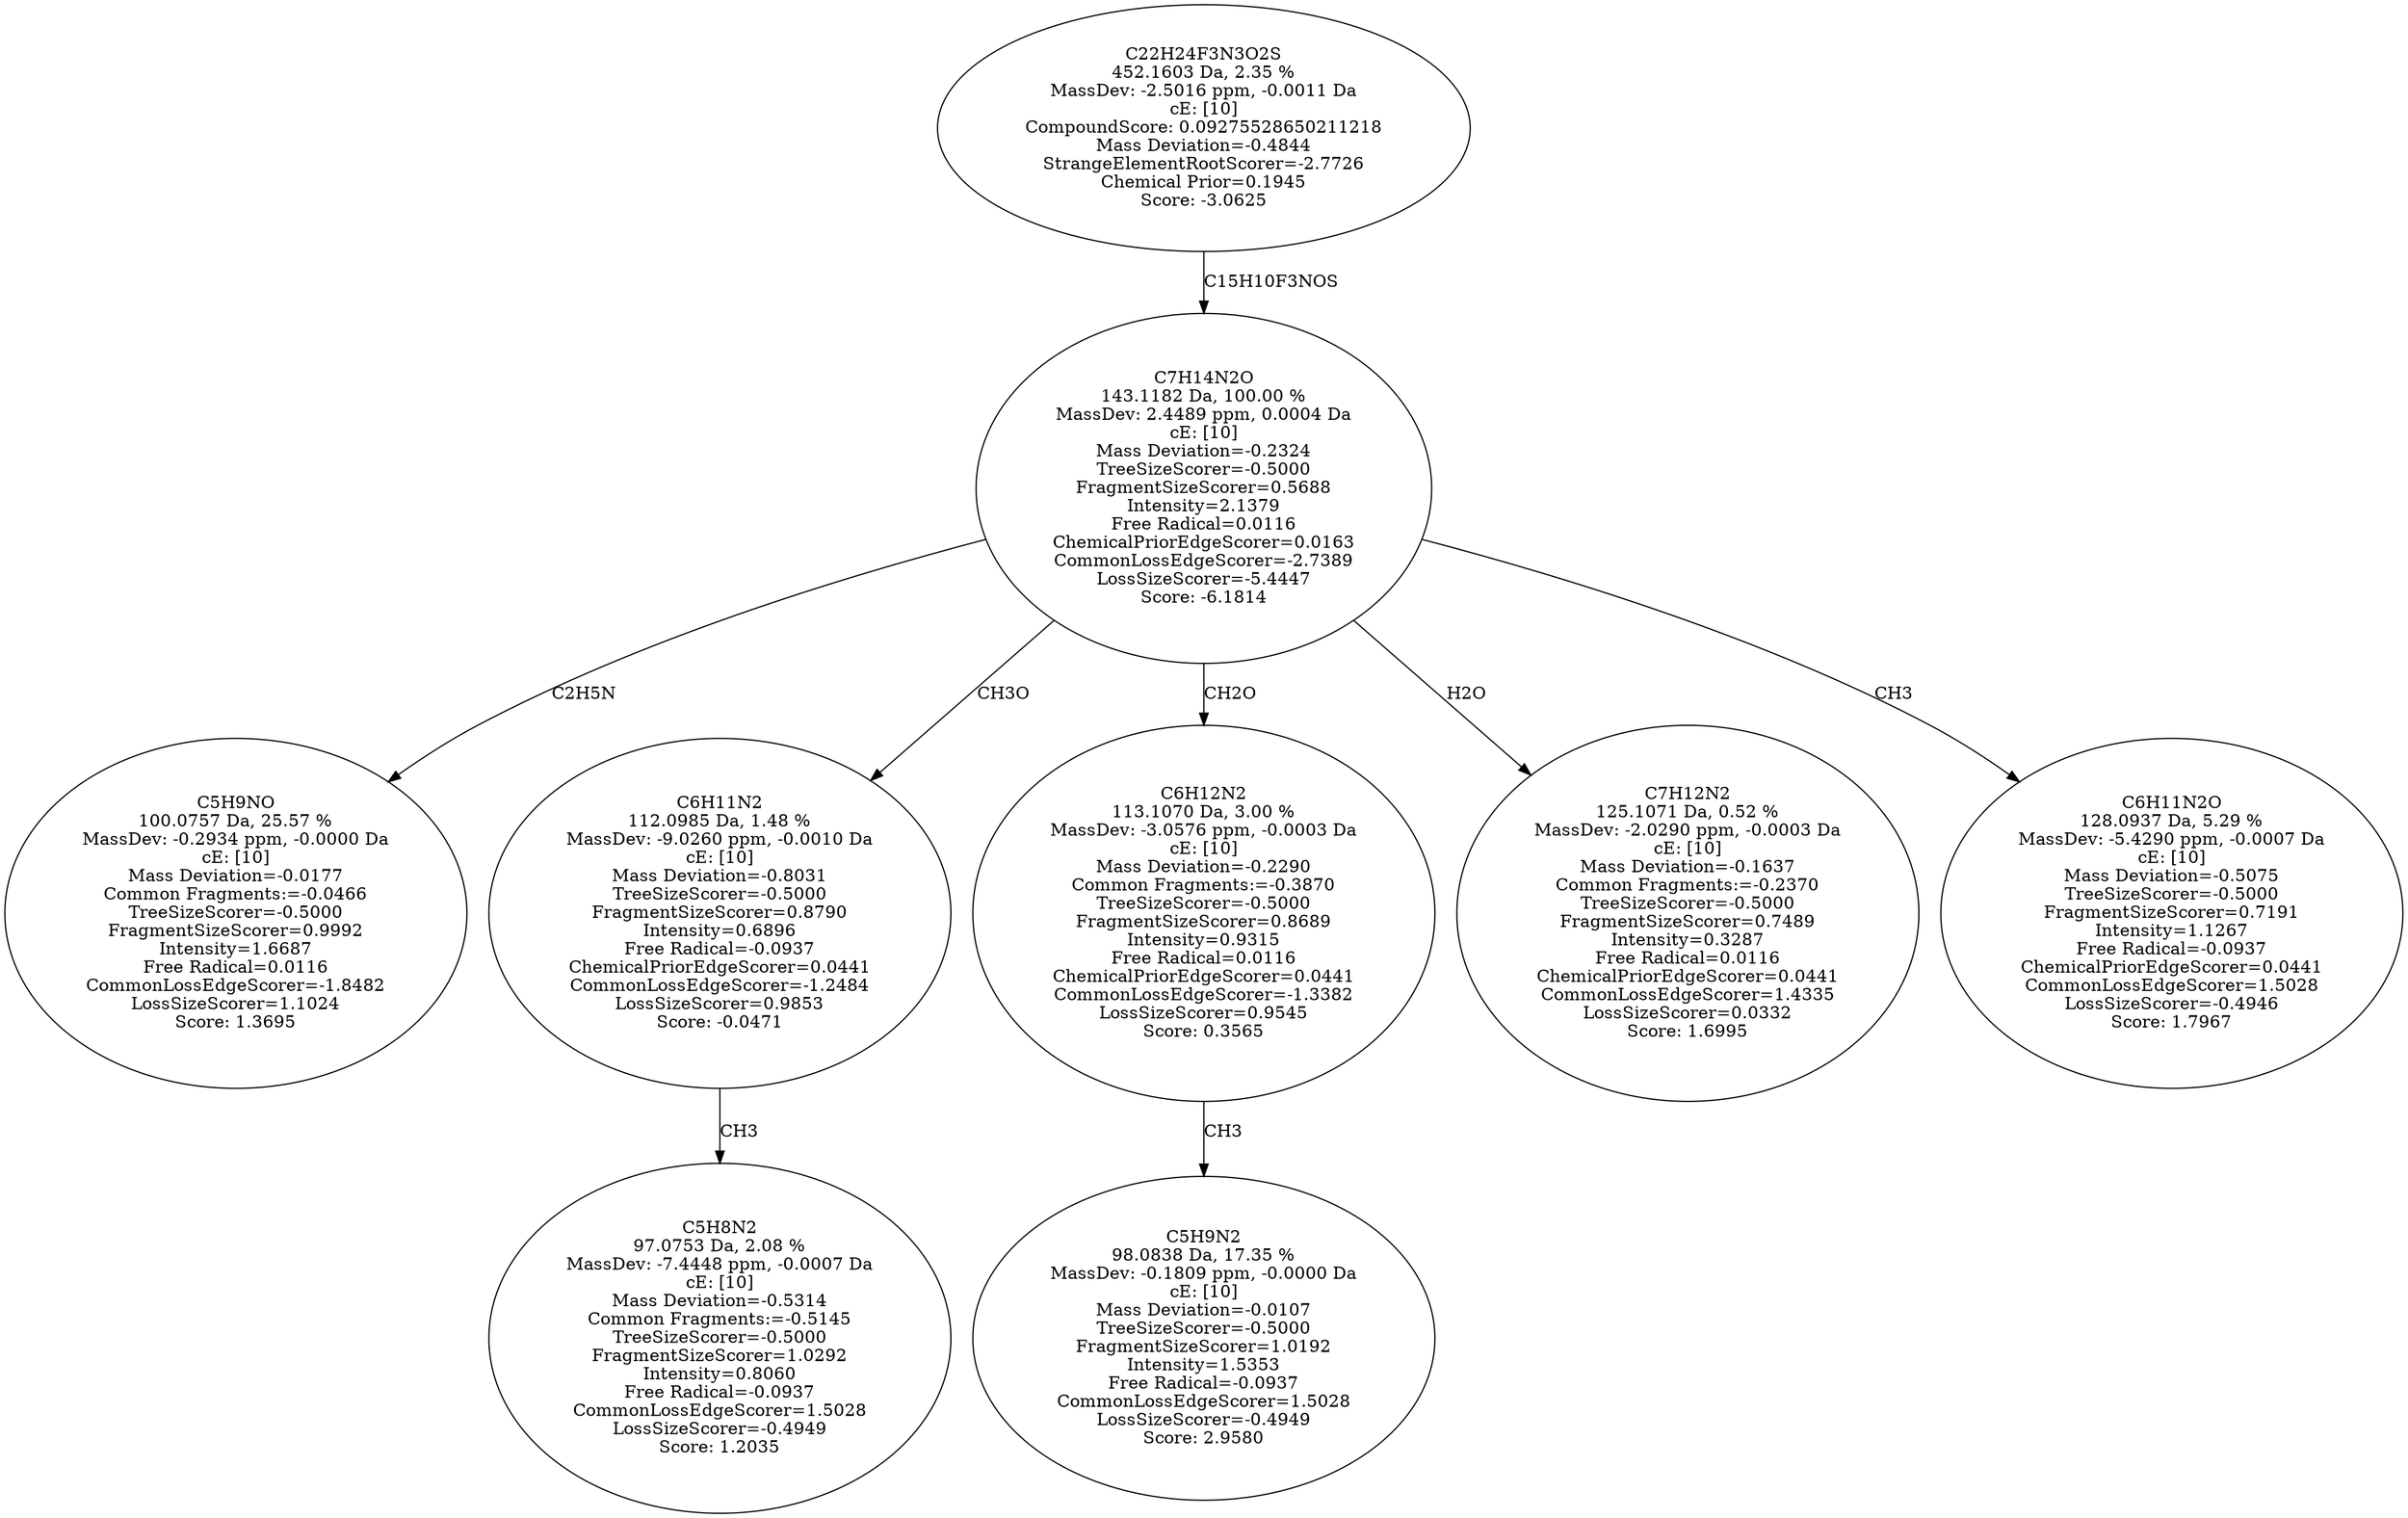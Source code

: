 strict digraph {
v1 [label="C5H9NO\n100.0757 Da, 25.57 %\nMassDev: -0.2934 ppm, -0.0000 Da\ncE: [10]\nMass Deviation=-0.0177\nCommon Fragments:=-0.0466\nTreeSizeScorer=-0.5000\nFragmentSizeScorer=0.9992\nIntensity=1.6687\nFree Radical=0.0116\nCommonLossEdgeScorer=-1.8482\nLossSizeScorer=1.1024\nScore: 1.3695"];
v2 [label="C5H8N2\n97.0753 Da, 2.08 %\nMassDev: -7.4448 ppm, -0.0007 Da\ncE: [10]\nMass Deviation=-0.5314\nCommon Fragments:=-0.5145\nTreeSizeScorer=-0.5000\nFragmentSizeScorer=1.0292\nIntensity=0.8060\nFree Radical=-0.0937\nCommonLossEdgeScorer=1.5028\nLossSizeScorer=-0.4949\nScore: 1.2035"];
v3 [label="C6H11N2\n112.0985 Da, 1.48 %\nMassDev: -9.0260 ppm, -0.0010 Da\ncE: [10]\nMass Deviation=-0.8031\nTreeSizeScorer=-0.5000\nFragmentSizeScorer=0.8790\nIntensity=0.6896\nFree Radical=-0.0937\nChemicalPriorEdgeScorer=0.0441\nCommonLossEdgeScorer=-1.2484\nLossSizeScorer=0.9853\nScore: -0.0471"];
v4 [label="C5H9N2\n98.0838 Da, 17.35 %\nMassDev: -0.1809 ppm, -0.0000 Da\ncE: [10]\nMass Deviation=-0.0107\nTreeSizeScorer=-0.5000\nFragmentSizeScorer=1.0192\nIntensity=1.5353\nFree Radical=-0.0937\nCommonLossEdgeScorer=1.5028\nLossSizeScorer=-0.4949\nScore: 2.9580"];
v5 [label="C6H12N2\n113.1070 Da, 3.00 %\nMassDev: -3.0576 ppm, -0.0003 Da\ncE: [10]\nMass Deviation=-0.2290\nCommon Fragments:=-0.3870\nTreeSizeScorer=-0.5000\nFragmentSizeScorer=0.8689\nIntensity=0.9315\nFree Radical=0.0116\nChemicalPriorEdgeScorer=0.0441\nCommonLossEdgeScorer=-1.3382\nLossSizeScorer=0.9545\nScore: 0.3565"];
v6 [label="C7H12N2\n125.1071 Da, 0.52 %\nMassDev: -2.0290 ppm, -0.0003 Da\ncE: [10]\nMass Deviation=-0.1637\nCommon Fragments:=-0.2370\nTreeSizeScorer=-0.5000\nFragmentSizeScorer=0.7489\nIntensity=0.3287\nFree Radical=0.0116\nChemicalPriorEdgeScorer=0.0441\nCommonLossEdgeScorer=1.4335\nLossSizeScorer=0.0332\nScore: 1.6995"];
v7 [label="C6H11N2O\n128.0937 Da, 5.29 %\nMassDev: -5.4290 ppm, -0.0007 Da\ncE: [10]\nMass Deviation=-0.5075\nTreeSizeScorer=-0.5000\nFragmentSizeScorer=0.7191\nIntensity=1.1267\nFree Radical=-0.0937\nChemicalPriorEdgeScorer=0.0441\nCommonLossEdgeScorer=1.5028\nLossSizeScorer=-0.4946\nScore: 1.7967"];
v8 [label="C7H14N2O\n143.1182 Da, 100.00 %\nMassDev: 2.4489 ppm, 0.0004 Da\ncE: [10]\nMass Deviation=-0.2324\nTreeSizeScorer=-0.5000\nFragmentSizeScorer=0.5688\nIntensity=2.1379\nFree Radical=0.0116\nChemicalPriorEdgeScorer=0.0163\nCommonLossEdgeScorer=-2.7389\nLossSizeScorer=-5.4447\nScore: -6.1814"];
v9 [label="C22H24F3N3O2S\n452.1603 Da, 2.35 %\nMassDev: -2.5016 ppm, -0.0011 Da\ncE: [10]\nCompoundScore: 0.09275528650211218\nMass Deviation=-0.4844\nStrangeElementRootScorer=-2.7726\nChemical Prior=0.1945\nScore: -3.0625"];
v8 -> v1 [label="C2H5N"];
v3 -> v2 [label="CH3"];
v8 -> v3 [label="CH3O"];
v5 -> v4 [label="CH3"];
v8 -> v5 [label="CH2O"];
v8 -> v6 [label="H2O"];
v8 -> v7 [label="CH3"];
v9 -> v8 [label="C15H10F3NOS"];
}